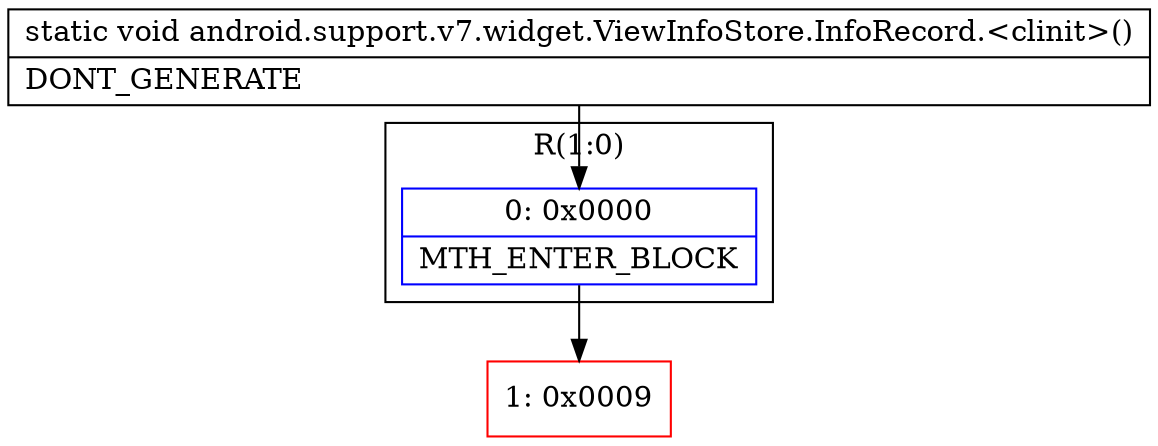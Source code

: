 digraph "CFG forandroid.support.v7.widget.ViewInfoStore.InfoRecord.\<clinit\>()V" {
subgraph cluster_Region_692045595 {
label = "R(1:0)";
node [shape=record,color=blue];
Node_0 [shape=record,label="{0\:\ 0x0000|MTH_ENTER_BLOCK\l}"];
}
Node_1 [shape=record,color=red,label="{1\:\ 0x0009}"];
MethodNode[shape=record,label="{static void android.support.v7.widget.ViewInfoStore.InfoRecord.\<clinit\>()  | DONT_GENERATE\l}"];
MethodNode -> Node_0;
Node_0 -> Node_1;
}

